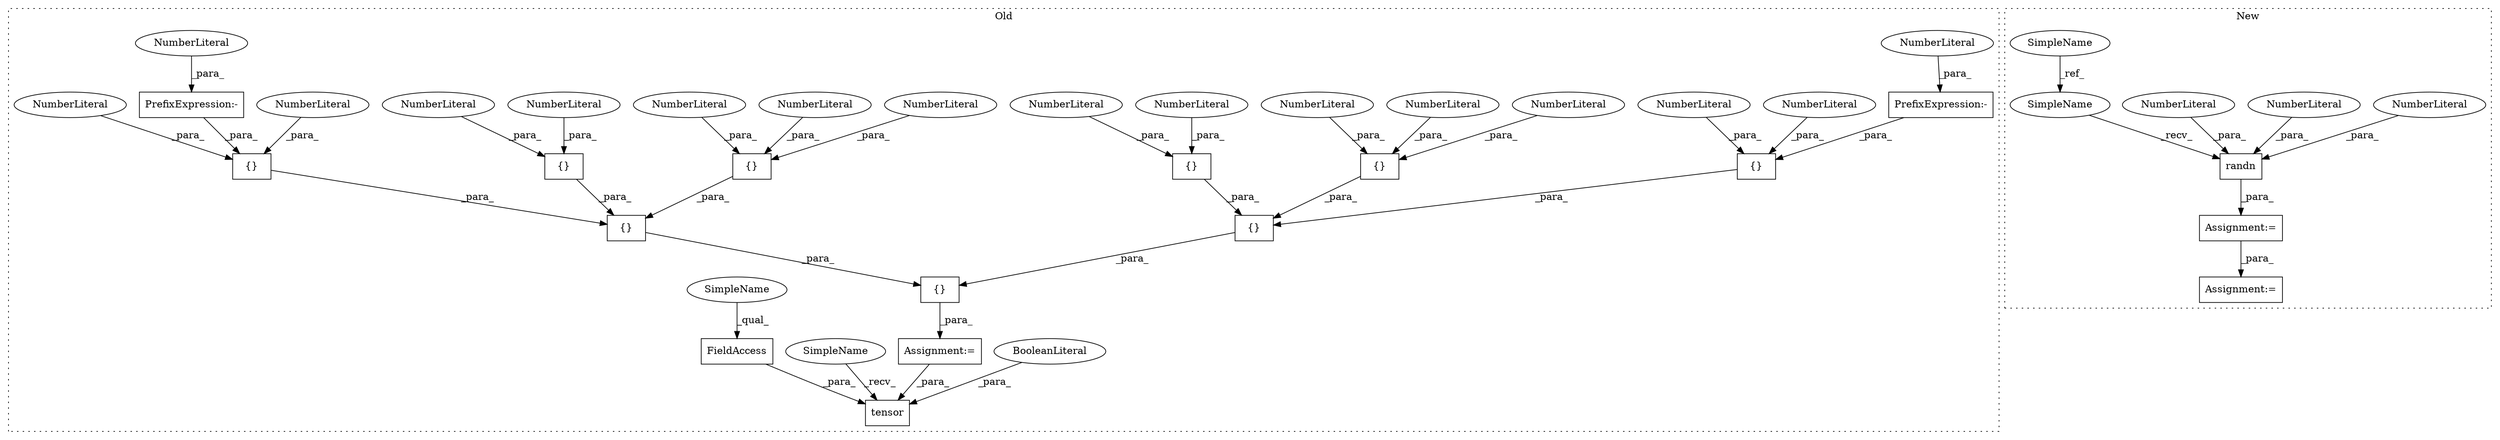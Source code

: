 digraph G {
subgraph cluster0 {
1 [label="tensor" a="32" s="2217,2245" l="7,1" shape="box"];
5 [label="{}" a="4" s="2117,2123" l="1,1" shape="box"];
6 [label="NumberLiteral" a="34" s="2118" l="1" shape="ellipse"];
7 [label="NumberLiteral" a="34" s="2120" l="1" shape="ellipse"];
8 [label="BooleanLiteral" a="9" s="2241" l="4" shape="ellipse"];
9 [label="NumberLiteral" a="34" s="2122" l="1" shape="ellipse"];
10 [label="{}" a="4" s="2137,2145" l="1,1" shape="box"];
11 [label="NumberLiteral" a="34" s="2144" l="1" shape="ellipse"];
12 [label="{}" a="4" s="2147,2154" l="1,1" shape="box"];
13 [label="NumberLiteral" a="34" s="2150" l="1" shape="ellipse"];
14 [label="NumberLiteral" a="34" s="2141" l="2" shape="ellipse"];
16 [label="NumberLiteral" a="34" s="2152" l="2" shape="ellipse"];
17 [label="{}" a="4" s="2097,2156" l="1,1" shape="box"];
18 [label="PrefixExpression:-" a="38" s="2102" l="1" shape="box"];
19 [label="NumberLiteral" a="34" s="2103" l="1" shape="ellipse"];
20 [label="{}" a="4" s="2108,2115" l="1,1" shape="box"];
21 [label="NumberLiteral" a="34" s="2148" l="1" shape="ellipse"];
22 [label="NumberLiteral" a="34" s="2114" l="1" shape="ellipse"];
23 [label="NumberLiteral" a="34" s="2112" l="1" shape="ellipse"];
24 [label="{}" a="4" s="2099,2106" l="1,1" shape="box"];
25 [label="NumberLiteral" a="34" s="2105" l="1" shape="ellipse"];
26 [label="NumberLiteral" a="34" s="2100" l="1" shape="ellipse"];
27 [label="PrefixExpression:-" a="38" s="2138" l="1" shape="box"];
28 [label="NumberLiteral" a="34" s="2139" l="1" shape="ellipse"];
29 [label="Assignment:=" a="7" s="2083" l="1" shape="box"];
32 [label="{}" a="4" s="2127,2135" l="1,1" shape="box"];
33 [label="NumberLiteral" a="34" s="2128" l="2" shape="ellipse"];
34 [label="{}" a="4" s="2098,2124" l="1,1" shape="box"];
35 [label="NumberLiteral" a="34" s="2134" l="1" shape="ellipse"];
36 [label="{}" a="4" s="2126,2155" l="1,1" shape="box"];
38 [label="FieldAccess" a="22" s="2229" l="11" shape="box"];
40 [label="SimpleName" a="42" s="2211" l="5" shape="ellipse"];
41 [label="SimpleName" a="42" s="2229" l="5" shape="ellipse"];
label = "Old";
style="dotted";
}
subgraph cluster1 {
2 [label="randn" a="32" s="3382,3393" l="6,1" shape="box"];
3 [label="Assignment:=" a="7" s="3404" l="1" shape="box"];
4 [label="NumberLiteral" a="34" s="3390" l="1" shape="ellipse"];
15 [label="NumberLiteral" a="34" s="3392" l="1" shape="ellipse"];
30 [label="Assignment:=" a="7" s="3375" l="1" shape="box"];
31 [label="NumberLiteral" a="34" s="3388" l="1" shape="ellipse"];
37 [label="SimpleName" a="42" s="3079" l="5" shape="ellipse"];
39 [label="SimpleName" a="42" s="3376" l="5" shape="ellipse"];
label = "New";
style="dotted";
}
2 -> 30 [label="_para_"];
4 -> 2 [label="_para_"];
5 -> 34 [label="_para_"];
6 -> 5 [label="_para_"];
7 -> 5 [label="_para_"];
8 -> 1 [label="_para_"];
9 -> 5 [label="_para_"];
10 -> 36 [label="_para_"];
11 -> 10 [label="_para_"];
12 -> 36 [label="_para_"];
13 -> 12 [label="_para_"];
14 -> 10 [label="_para_"];
15 -> 2 [label="_para_"];
16 -> 12 [label="_para_"];
17 -> 29 [label="_para_"];
18 -> 24 [label="_para_"];
19 -> 18 [label="_para_"];
20 -> 34 [label="_para_"];
21 -> 12 [label="_para_"];
22 -> 20 [label="_para_"];
23 -> 20 [label="_para_"];
24 -> 34 [label="_para_"];
25 -> 24 [label="_para_"];
26 -> 24 [label="_para_"];
27 -> 10 [label="_para_"];
28 -> 27 [label="_para_"];
29 -> 1 [label="_para_"];
30 -> 3 [label="_para_"];
31 -> 2 [label="_para_"];
32 -> 36 [label="_para_"];
33 -> 32 [label="_para_"];
34 -> 17 [label="_para_"];
35 -> 32 [label="_para_"];
36 -> 17 [label="_para_"];
37 -> 39 [label="_ref_"];
38 -> 1 [label="_para_"];
39 -> 2 [label="_recv_"];
40 -> 1 [label="_recv_"];
41 -> 38 [label="_qual_"];
}